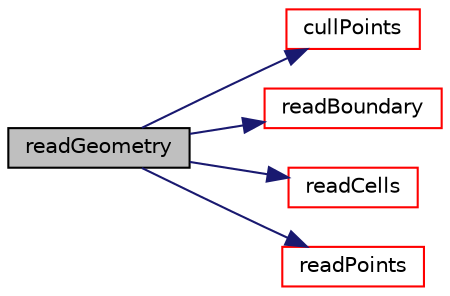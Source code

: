 digraph "readGeometry"
{
  bgcolor="transparent";
  edge [fontname="Helvetica",fontsize="10",labelfontname="Helvetica",labelfontsize="10"];
  node [fontname="Helvetica",fontsize="10",shape=record];
  rankdir="LR";
  Node1 [label="readGeometry",height=0.2,width=0.4,color="black", fillcolor="grey75", style="filled", fontcolor="black"];
  Node1 -> Node2 [color="midnightblue",fontsize="10",style="solid",fontname="Helvetica"];
  Node2 [label="cullPoints",height=0.2,width=0.4,color="red",URL="$a02429.html#a9cf5a7beabb5d847accad5ac5db12d89",tooltip="Remove unused points. "];
  Node1 -> Node3 [color="midnightblue",fontsize="10",style="solid",fontname="Helvetica"];
  Node3 [label="readBoundary",height=0.2,width=0.4,color="red",URL="$a02429.html#aaa5ec51e2b805018e53dda083fdaf762",tooltip="Read boundary (cell/face) definitions. "];
  Node1 -> Node4 [color="midnightblue",fontsize="10",style="solid",fontname="Helvetica"];
  Node4 [label="readCells",height=0.2,width=0.4,color="red",URL="$a02429.html#ac92ac489841efbc9ad374e345bdb2cc2",tooltip="Read cell connectivities from file. "];
  Node1 -> Node5 [color="midnightblue",fontsize="10",style="solid",fontname="Helvetica"];
  Node5 [label="readPoints",height=0.2,width=0.4,color="red",URL="$a02429.html#ac1489cb5b82a59c9fd17448d67891ea0",tooltip="Read points from file. "];
}
